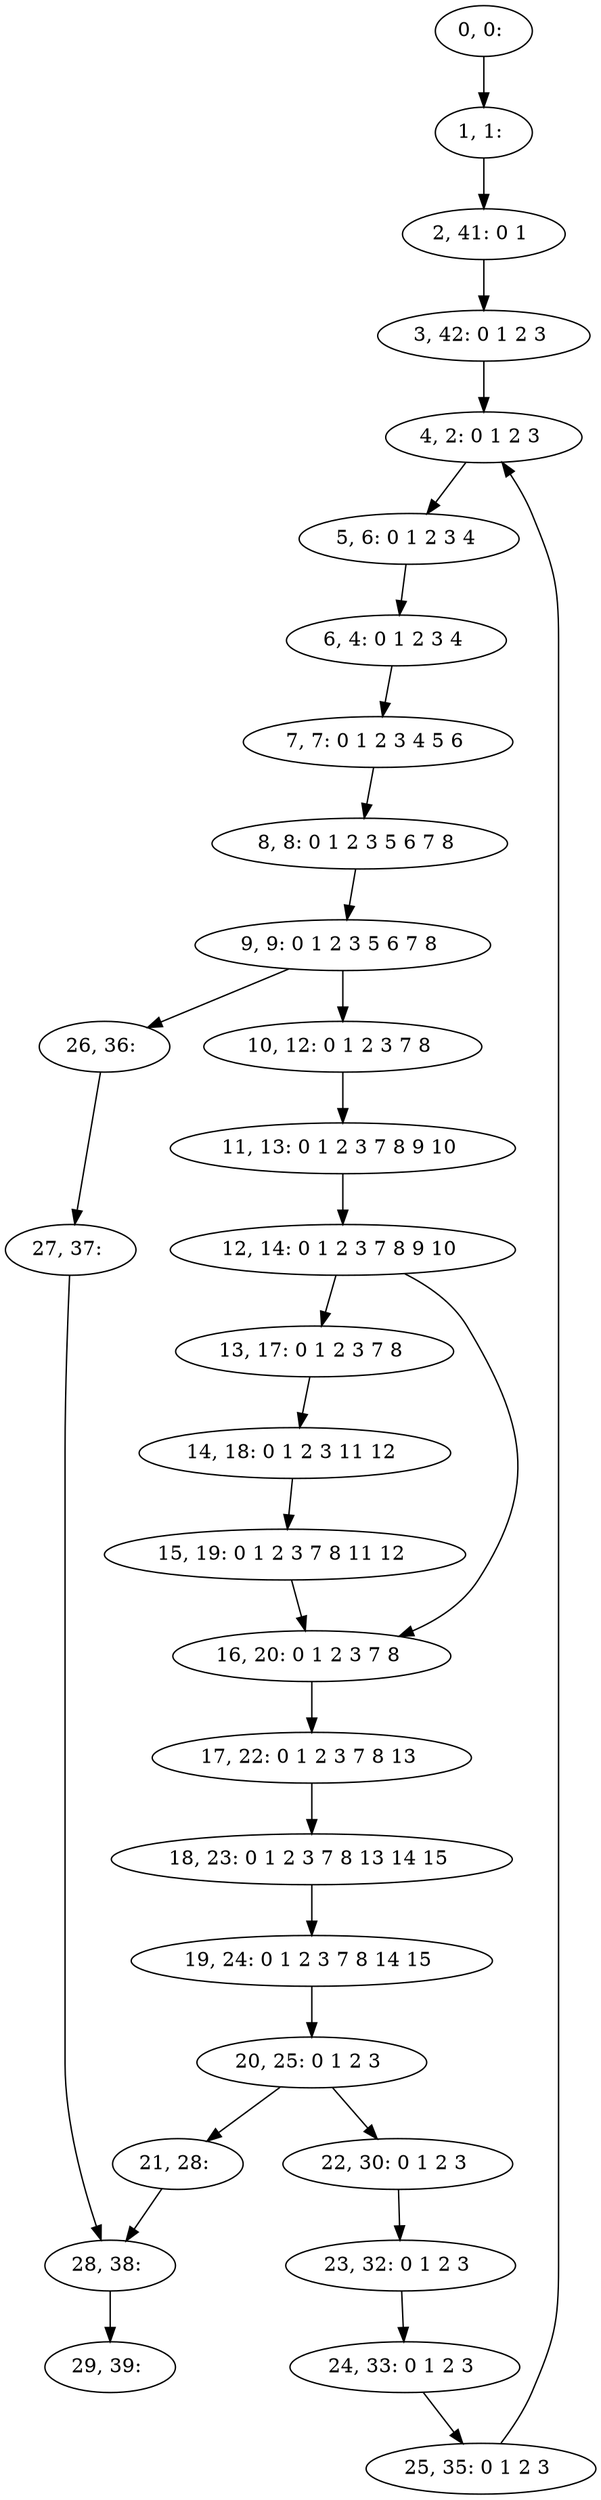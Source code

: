 digraph G {
0[label="0, 0: "];
1[label="1, 1: "];
2[label="2, 41: 0 1 "];
3[label="3, 42: 0 1 2 3 "];
4[label="4, 2: 0 1 2 3 "];
5[label="5, 6: 0 1 2 3 4 "];
6[label="6, 4: 0 1 2 3 4 "];
7[label="7, 7: 0 1 2 3 4 5 6 "];
8[label="8, 8: 0 1 2 3 5 6 7 8 "];
9[label="9, 9: 0 1 2 3 5 6 7 8 "];
10[label="10, 12: 0 1 2 3 7 8 "];
11[label="11, 13: 0 1 2 3 7 8 9 10 "];
12[label="12, 14: 0 1 2 3 7 8 9 10 "];
13[label="13, 17: 0 1 2 3 7 8 "];
14[label="14, 18: 0 1 2 3 11 12 "];
15[label="15, 19: 0 1 2 3 7 8 11 12 "];
16[label="16, 20: 0 1 2 3 7 8 "];
17[label="17, 22: 0 1 2 3 7 8 13 "];
18[label="18, 23: 0 1 2 3 7 8 13 14 15 "];
19[label="19, 24: 0 1 2 3 7 8 14 15 "];
20[label="20, 25: 0 1 2 3 "];
21[label="21, 28: "];
22[label="22, 30: 0 1 2 3 "];
23[label="23, 32: 0 1 2 3 "];
24[label="24, 33: 0 1 2 3 "];
25[label="25, 35: 0 1 2 3 "];
26[label="26, 36: "];
27[label="27, 37: "];
28[label="28, 38: "];
29[label="29, 39: "];
0->1 ;
1->2 ;
2->3 ;
3->4 ;
4->5 ;
5->6 ;
6->7 ;
7->8 ;
8->9 ;
9->10 ;
9->26 ;
10->11 ;
11->12 ;
12->13 ;
12->16 ;
13->14 ;
14->15 ;
15->16 ;
16->17 ;
17->18 ;
18->19 ;
19->20 ;
20->21 ;
20->22 ;
21->28 ;
22->23 ;
23->24 ;
24->25 ;
25->4 ;
26->27 ;
27->28 ;
28->29 ;
}
